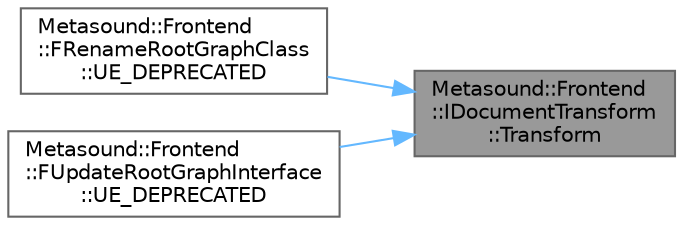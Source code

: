 digraph "Metasound::Frontend::IDocumentTransform::Transform"
{
 // INTERACTIVE_SVG=YES
 // LATEX_PDF_SIZE
  bgcolor="transparent";
  edge [fontname=Helvetica,fontsize=10,labelfontname=Helvetica,labelfontsize=10];
  node [fontname=Helvetica,fontsize=10,shape=box,height=0.2,width=0.4];
  rankdir="RL";
  Node1 [id="Node000001",label="Metasound::Frontend\l::IDocumentTransform\l::Transform",height=0.2,width=0.4,color="gray40", fillcolor="grey60", style="filled", fontcolor="black",tooltip="Return true if InDocument was modified, false otherwise."];
  Node1 -> Node2 [id="edge1_Node000001_Node000002",dir="back",color="steelblue1",style="solid",tooltip=" "];
  Node2 [id="Node000002",label="Metasound::Frontend\l::FRenameRootGraphClass\l::UE_DEPRECATED",height=0.2,width=0.4,color="grey40", fillcolor="white", style="filled",URL="$d9/d5d/classMetasound_1_1Frontend_1_1FRenameRootGraphClass.html#a7e3abcb157695d3e140028b4f10a6116",tooltip=" "];
  Node1 -> Node3 [id="edge2_Node000001_Node000003",dir="back",color="steelblue1",style="solid",tooltip=" "];
  Node3 [id="Node000003",label="Metasound::Frontend\l::FUpdateRootGraphInterface\l::UE_DEPRECATED",height=0.2,width=0.4,color="grey40", fillcolor="white", style="filled",URL="$d9/d9d/classMetasound_1_1Frontend_1_1FUpdateRootGraphInterface.html#a10ccb19795e951f09d7fee213556079f",tooltip=" "];
}
